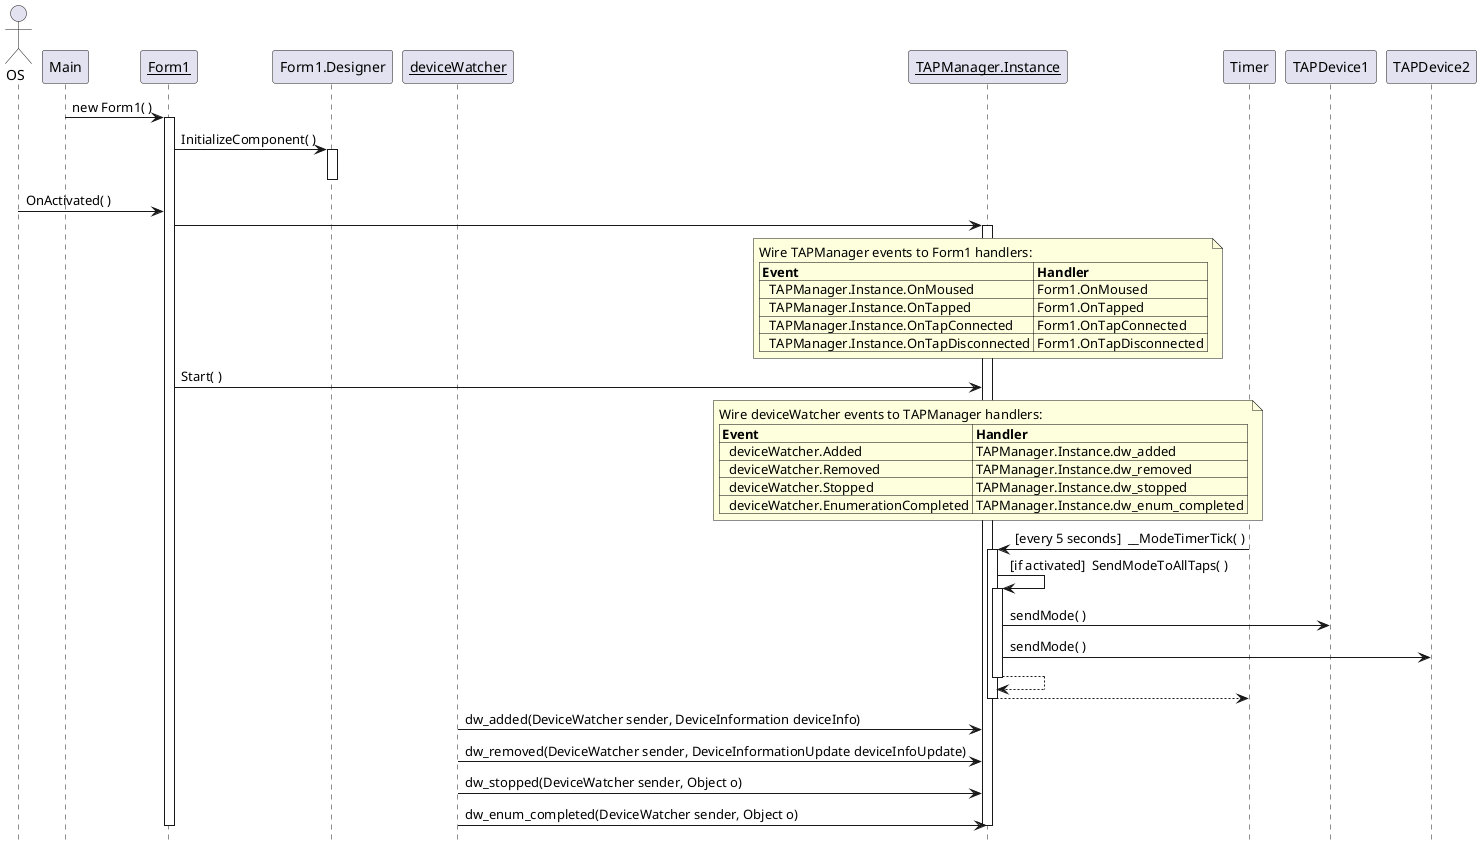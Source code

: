 ﻿@startuml
hide footbox

actor OS
participant Main
participant __Form1__
participant Form1.Designer
participant __deviceWatcher__
participant __TAPManager.Instance__
participant Timer
participant TAPDevice1
participant TAPDevice2

Main -> __Form1__ : new Form1( )
activate __Form1__

__Form1__ -> Form1.Designer: InitializeComponent( )
activate Form1.Designer

deactivate Form1.Designer

OS -> __Form1__ : OnActivated( )
__Form1__ -> __TAPManager.Instance__
note over __TAPManager.Instance__
Wire TAPManager events to Form1 handlers:
|= Event |= Handler |
|   TAPManager.Instance.OnMoused | Form1.OnMoused |
|   TAPManager.Instance.OnTapped | Form1.OnTapped |
|   TAPManager.Instance.OnTapConnected | Form1.OnTapConnected |
|   TAPManager.Instance.OnTapDisconnected | Form1.OnTapDisconnected |
end note

activate __TAPManager.Instance__

__Form1__ -> __TAPManager.Instance__: Start( )
note over __TAPManager.Instance__
Wire deviceWatcher events to TAPManager handlers:
|= Event |= Handler |
|   deviceWatcher.Added | TAPManager.Instance.dw_added |
|   deviceWatcher.Removed | TAPManager.Instance.dw_removed |
|   deviceWatcher.Stopped | TAPManager.Instance.dw_stopped |
|   deviceWatcher.EnumerationCompleted | TAPManager.Instance.dw_enum_completed |
end note

Timer -> __TAPManager.Instance__ ++ : [every 5 seconds]  __ModeTimerTick( )
__TAPManager.Instance__ -> __TAPManager.Instance__ ++ : [if activated]  SendModeToAllTaps( )
__TAPManager.Instance__ -> TAPDevice1: sendMode( )
__TAPManager.Instance__ -> TAPDevice2: sendMode( )
return
return 
 
__deviceWatcher__ -> __TAPManager.Instance__: dw_added(DeviceWatcher sender, DeviceInformation deviceInfo)
__deviceWatcher__ -> __TAPManager.Instance__: dw_removed(DeviceWatcher sender, DeviceInformationUpdate deviceInfoUpdate)
__deviceWatcher__ -> __TAPManager.Instance__: dw_stopped(DeviceWatcher sender, Object o)
__deviceWatcher__ -> __TAPManager.Instance__: dw_enum_completed(DeviceWatcher sender, Object o)
deactivate __TAPManager.Instance__

deactivate __Form1__
@enduml